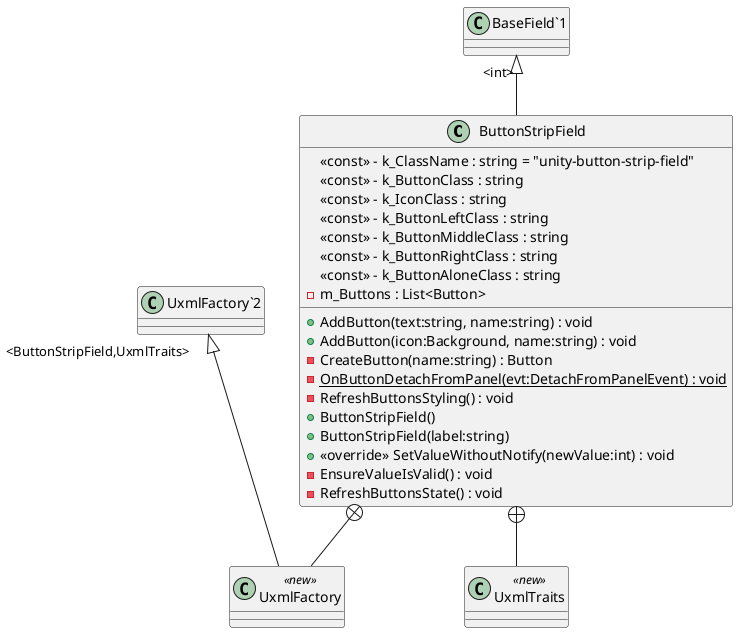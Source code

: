 @startuml
class ButtonStripField {
    <<const>> - k_ClassName : string = "unity-button-strip-field"
    <<const>> - k_ButtonClass : string
    <<const>> - k_IconClass : string
    <<const>> - k_ButtonLeftClass : string
    <<const>> - k_ButtonMiddleClass : string
    <<const>> - k_ButtonRightClass : string
    <<const>> - k_ButtonAloneClass : string
    - m_Buttons : List<Button>
    + AddButton(text:string, name:string) : void
    + AddButton(icon:Background, name:string) : void
    - CreateButton(name:string) : Button
    {static} - OnButtonDetachFromPanel(evt:DetachFromPanelEvent) : void
    - RefreshButtonsStyling() : void
    + ButtonStripField()
    + ButtonStripField(label:string)
    + <<override>> SetValueWithoutNotify(newValue:int) : void
    - EnsureValueIsValid() : void
    - RefreshButtonsState() : void
}
class UxmlFactory <<new>> {
}
class UxmlTraits <<new>> {
}
"BaseField`1" "<int>" <|-- ButtonStripField
ButtonStripField +-- UxmlFactory
"UxmlFactory`2" "<ButtonStripField,UxmlTraits>" <|-- UxmlFactory
ButtonStripField +-- UxmlTraits
@enduml
